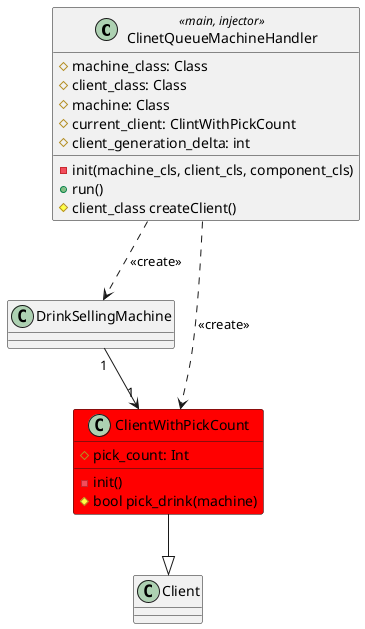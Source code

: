 @startuml ext2

class ClinetQueueMachineHandler <<main, injector>> {
  # machine_class: Class
  # client_class: Class
  # machine: Class
  # current_client: ClintWithPickCount
  # client_generation_delta: int

  - init(machine_cls, client_cls, component_cls)
  + run()
  # client_class createClient()
}

class DrinkSellingMachine
class Client
class ClientWithPickCount #red {
  # pick_count: Int

  - init()
  # bool pick_drink(machine)
}

ClinetQueueMachineHandler ..> DrinkSellingMachine: <<create>>
ClinetQueueMachineHandler ..> ClientWithPickCount: <<create>>
ClientWithPickCount --|> Client
DrinkSellingMachine "1" --> "1" ClientWithPickCount

@enduml